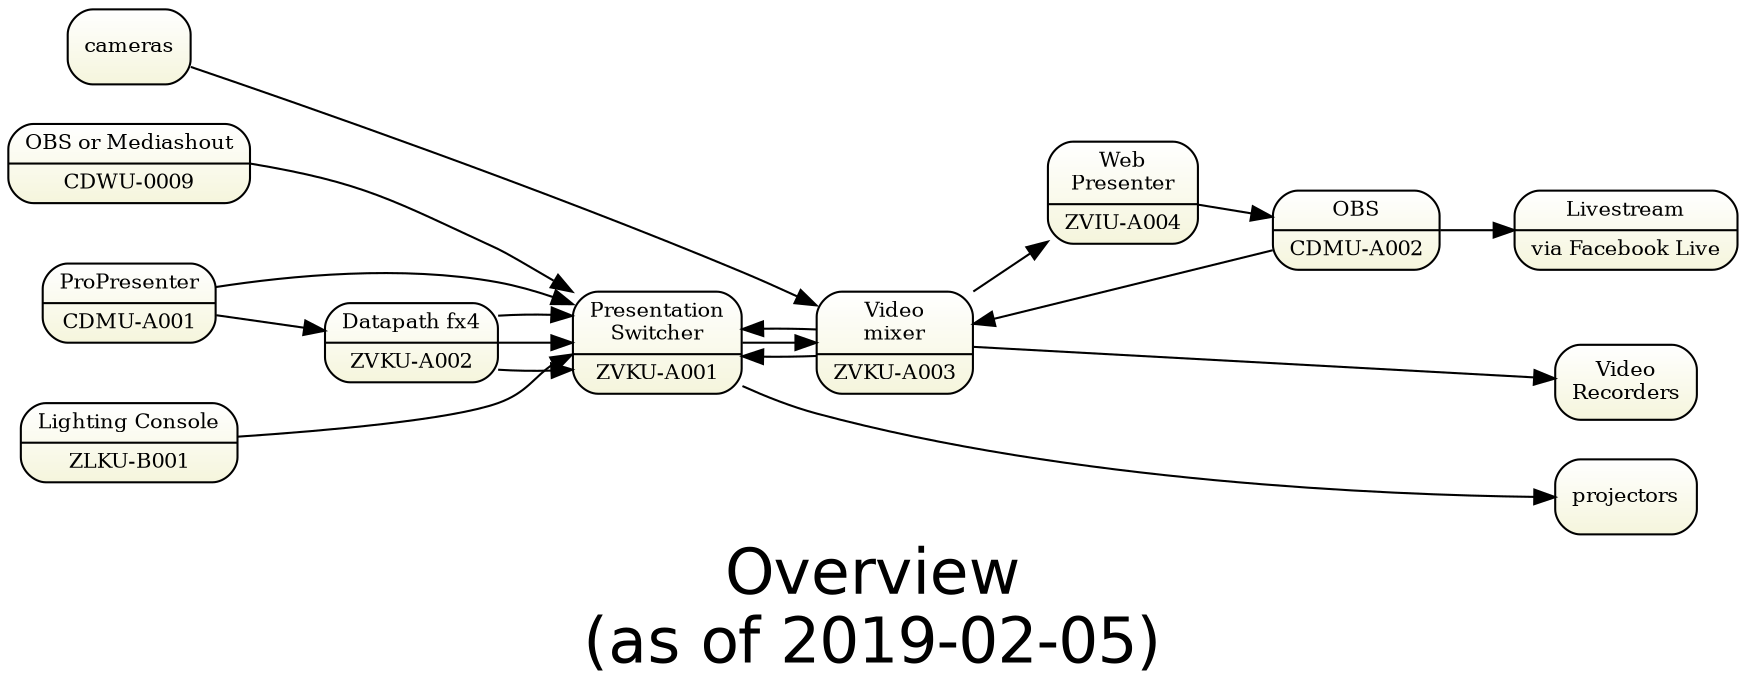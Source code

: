 digraph topology0 { 
graph [overlap = true, fontsize = 30, rankdir=LR 
      label="Overview\n(as of 2019-02-05)",
      fontname = Helvetica]

node [shape=Mrecord, tooltip="" , fontsize = 10, 
      fillcolor="white:beige" , style=filled  
      gradientangle=270]
      
pswitch [label="Presentation\nSwitcher|ZVKU-A001"]
rswitch [label="Video\nmixer|ZVKU-A003"]
    
cdwu0009 [label="OBS or Mediashout|CDWU-0009"]
cdmua001 [label="ProPresenter|CDMU-A001"]
cdmua002 [label="OBS|CDMU-A002"]

fx4 [label="Datapath fx4|ZVKU-A002"]
wp [label="Web\nPresenter|ZVIU-A004"]
cs40 [label="Lighting Console|ZLKU-B001"]
facebook [label="Livestream|via Facebook Live"]
recorders [label="Video\nRecorders"]

cdmua001  -> fx4   

fx4:o1        -> pswitch:i1
fx4:o2        -> pswitch:i2
fx4:o3        -> pswitch:i3
cdmua001      -> pswitch:i4  
cdwu0009:hdmi -> pswitch:i5
rswitch       -> pswitch:i6
rswitch       -> pswitch:i7
cs40:hdmi     -> pswitch:i8
 
wp -> cdmua002 
cdmua002 -> rswitch
cdmua002 -> facebook

pswitch -> rswitch

cameras -> rswitch
rswitch->wp
pswitch -> projectors
rswitch -> recorders

{rank=same; facebook projectors recorders}
{rank=same; cameras cdmua001    cdwu0009 cs40 }
} 